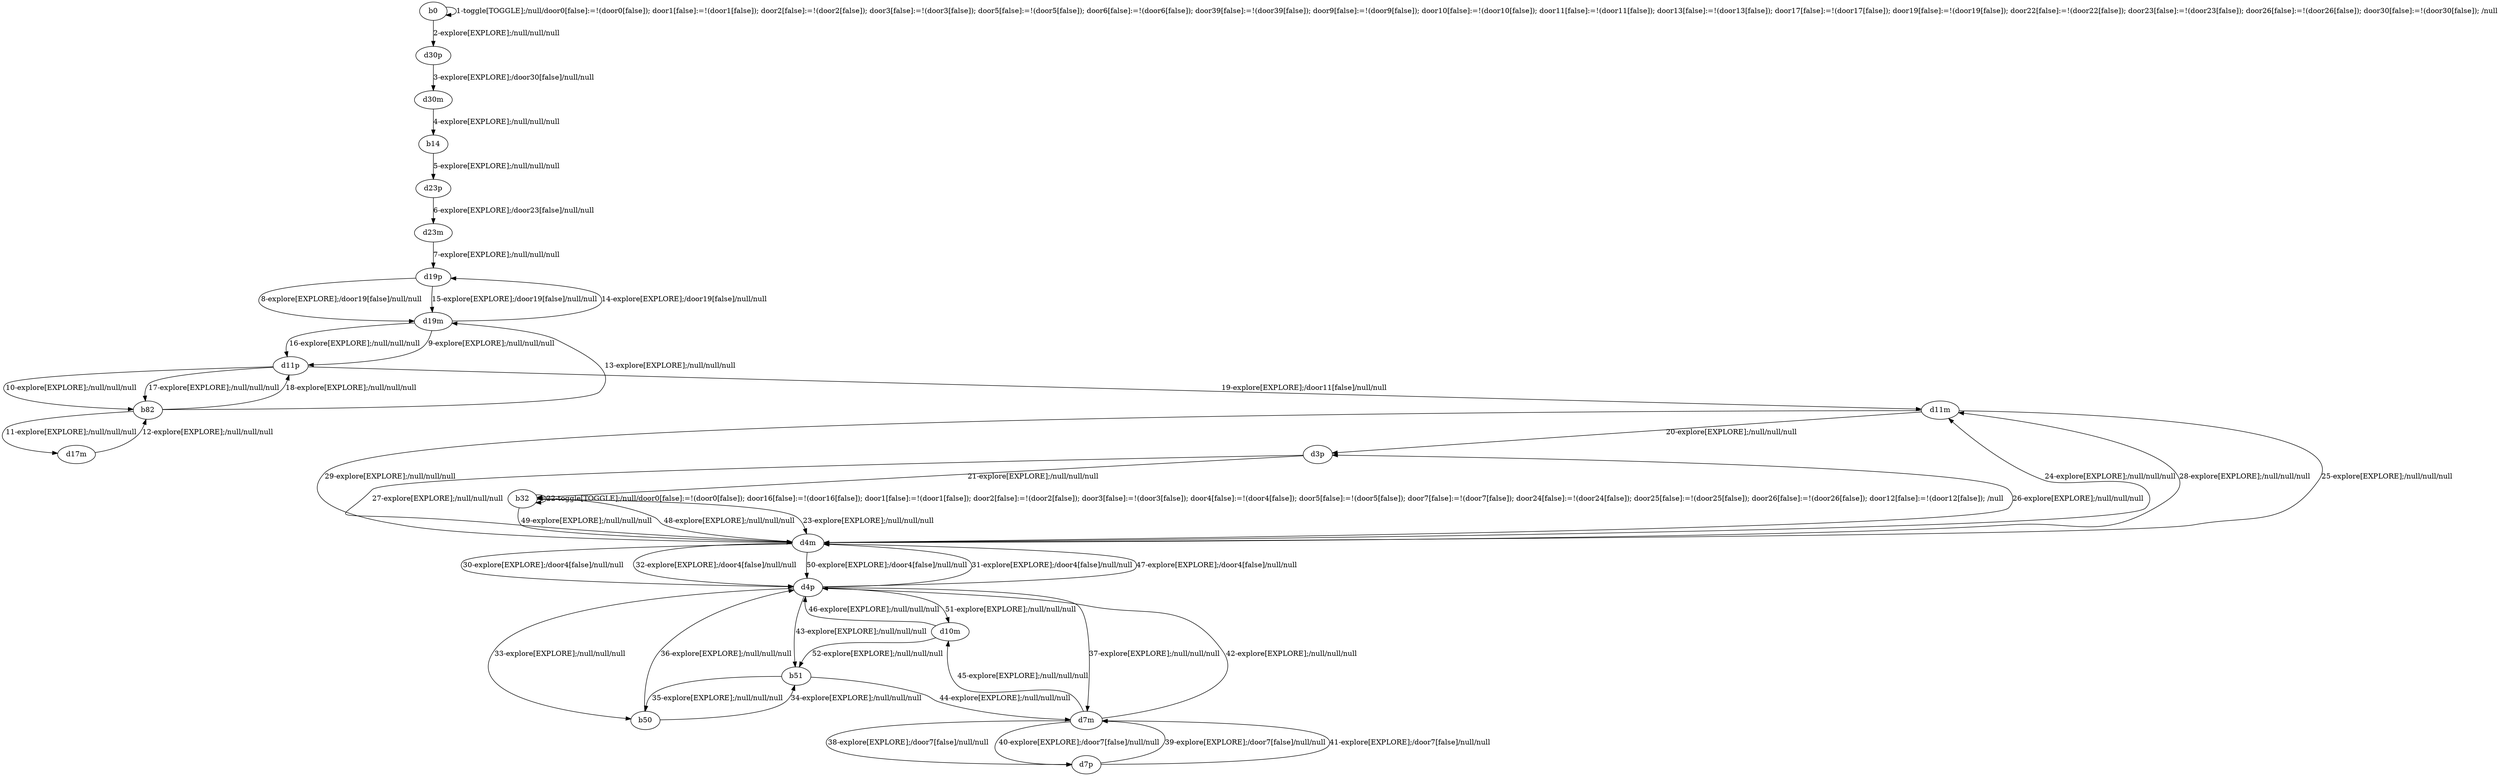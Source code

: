 # Total number of goals covered by this test: 1
# d10m --> b51

digraph g {
"b0" -> "b0" [label = "1-toggle[TOGGLE];/null/door0[false]:=!(door0[false]); door1[false]:=!(door1[false]); door2[false]:=!(door2[false]); door3[false]:=!(door3[false]); door5[false]:=!(door5[false]); door6[false]:=!(door6[false]); door39[false]:=!(door39[false]); door9[false]:=!(door9[false]); door10[false]:=!(door10[false]); door11[false]:=!(door11[false]); door13[false]:=!(door13[false]); door17[false]:=!(door17[false]); door19[false]:=!(door19[false]); door22[false]:=!(door22[false]); door23[false]:=!(door23[false]); door26[false]:=!(door26[false]); door30[false]:=!(door30[false]); /null"];
"b0" -> "d30p" [label = "2-explore[EXPLORE];/null/null/null"];
"d30p" -> "d30m" [label = "3-explore[EXPLORE];/door30[false]/null/null"];
"d30m" -> "b14" [label = "4-explore[EXPLORE];/null/null/null"];
"b14" -> "d23p" [label = "5-explore[EXPLORE];/null/null/null"];
"d23p" -> "d23m" [label = "6-explore[EXPLORE];/door23[false]/null/null"];
"d23m" -> "d19p" [label = "7-explore[EXPLORE];/null/null/null"];
"d19p" -> "d19m" [label = "8-explore[EXPLORE];/door19[false]/null/null"];
"d19m" -> "d11p" [label = "9-explore[EXPLORE];/null/null/null"];
"d11p" -> "b82" [label = "10-explore[EXPLORE];/null/null/null"];
"b82" -> "d17m" [label = "11-explore[EXPLORE];/null/null/null"];
"d17m" -> "b82" [label = "12-explore[EXPLORE];/null/null/null"];
"b82" -> "d19m" [label = "13-explore[EXPLORE];/null/null/null"];
"d19m" -> "d19p" [label = "14-explore[EXPLORE];/door19[false]/null/null"];
"d19p" -> "d19m" [label = "15-explore[EXPLORE];/door19[false]/null/null"];
"d19m" -> "d11p" [label = "16-explore[EXPLORE];/null/null/null"];
"d11p" -> "b82" [label = "17-explore[EXPLORE];/null/null/null"];
"b82" -> "d11p" [label = "18-explore[EXPLORE];/null/null/null"];
"d11p" -> "d11m" [label = "19-explore[EXPLORE];/door11[false]/null/null"];
"d11m" -> "d3p" [label = "20-explore[EXPLORE];/null/null/null"];
"d3p" -> "b32" [label = "21-explore[EXPLORE];/null/null/null"];
"b32" -> "b32" [label = "22-toggle[TOGGLE];/null/door0[false]:=!(door0[false]); door16[false]:=!(door16[false]); door1[false]:=!(door1[false]); door2[false]:=!(door2[false]); door3[false]:=!(door3[false]); door4[false]:=!(door4[false]); door5[false]:=!(door5[false]); door7[false]:=!(door7[false]); door24[false]:=!(door24[false]); door25[false]:=!(door25[false]); door26[false]:=!(door26[false]); door12[false]:=!(door12[false]); /null"];
"b32" -> "d4m" [label = "23-explore[EXPLORE];/null/null/null"];
"d4m" -> "d11m" [label = "24-explore[EXPLORE];/null/null/null"];
"d11m" -> "d4m" [label = "25-explore[EXPLORE];/null/null/null"];
"d4m" -> "d3p" [label = "26-explore[EXPLORE];/null/null/null"];
"d3p" -> "d4m" [label = "27-explore[EXPLORE];/null/null/null"];
"d4m" -> "d11m" [label = "28-explore[EXPLORE];/null/null/null"];
"d11m" -> "d4m" [label = "29-explore[EXPLORE];/null/null/null"];
"d4m" -> "d4p" [label = "30-explore[EXPLORE];/door4[false]/null/null"];
"d4p" -> "d4m" [label = "31-explore[EXPLORE];/door4[false]/null/null"];
"d4m" -> "d4p" [label = "32-explore[EXPLORE];/door4[false]/null/null"];
"d4p" -> "b50" [label = "33-explore[EXPLORE];/null/null/null"];
"b50" -> "b51" [label = "34-explore[EXPLORE];/null/null/null"];
"b51" -> "b50" [label = "35-explore[EXPLORE];/null/null/null"];
"b50" -> "d4p" [label = "36-explore[EXPLORE];/null/null/null"];
"d4p" -> "d7m" [label = "37-explore[EXPLORE];/null/null/null"];
"d7m" -> "d7p" [label = "38-explore[EXPLORE];/door7[false]/null/null"];
"d7p" -> "d7m" [label = "39-explore[EXPLORE];/door7[false]/null/null"];
"d7m" -> "d7p" [label = "40-explore[EXPLORE];/door7[false]/null/null"];
"d7p" -> "d7m" [label = "41-explore[EXPLORE];/door7[false]/null/null"];
"d7m" -> "d4p" [label = "42-explore[EXPLORE];/null/null/null"];
"d4p" -> "b51" [label = "43-explore[EXPLORE];/null/null/null"];
"b51" -> "d7m" [label = "44-explore[EXPLORE];/null/null/null"];
"d7m" -> "d10m" [label = "45-explore[EXPLORE];/null/null/null"];
"d10m" -> "d4p" [label = "46-explore[EXPLORE];/null/null/null"];
"d4p" -> "d4m" [label = "47-explore[EXPLORE];/door4[false]/null/null"];
"d4m" -> "b32" [label = "48-explore[EXPLORE];/null/null/null"];
"b32" -> "d4m" [label = "49-explore[EXPLORE];/null/null/null"];
"d4m" -> "d4p" [label = "50-explore[EXPLORE];/door4[false]/null/null"];
"d4p" -> "d10m" [label = "51-explore[EXPLORE];/null/null/null"];
"d10m" -> "b51" [label = "52-explore[EXPLORE];/null/null/null"];
}